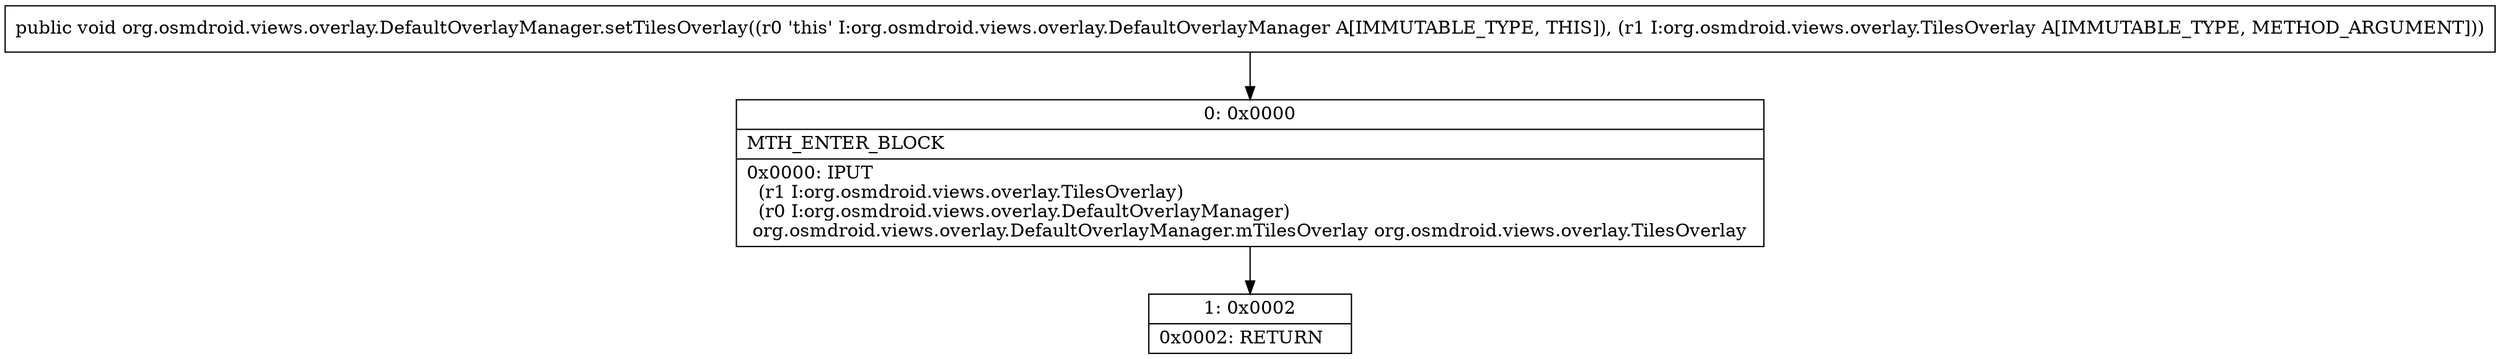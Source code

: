 digraph "CFG fororg.osmdroid.views.overlay.DefaultOverlayManager.setTilesOverlay(Lorg\/osmdroid\/views\/overlay\/TilesOverlay;)V" {
Node_0 [shape=record,label="{0\:\ 0x0000|MTH_ENTER_BLOCK\l|0x0000: IPUT  \l  (r1 I:org.osmdroid.views.overlay.TilesOverlay)\l  (r0 I:org.osmdroid.views.overlay.DefaultOverlayManager)\l org.osmdroid.views.overlay.DefaultOverlayManager.mTilesOverlay org.osmdroid.views.overlay.TilesOverlay \l}"];
Node_1 [shape=record,label="{1\:\ 0x0002|0x0002: RETURN   \l}"];
MethodNode[shape=record,label="{public void org.osmdroid.views.overlay.DefaultOverlayManager.setTilesOverlay((r0 'this' I:org.osmdroid.views.overlay.DefaultOverlayManager A[IMMUTABLE_TYPE, THIS]), (r1 I:org.osmdroid.views.overlay.TilesOverlay A[IMMUTABLE_TYPE, METHOD_ARGUMENT])) }"];
MethodNode -> Node_0;
Node_0 -> Node_1;
}

